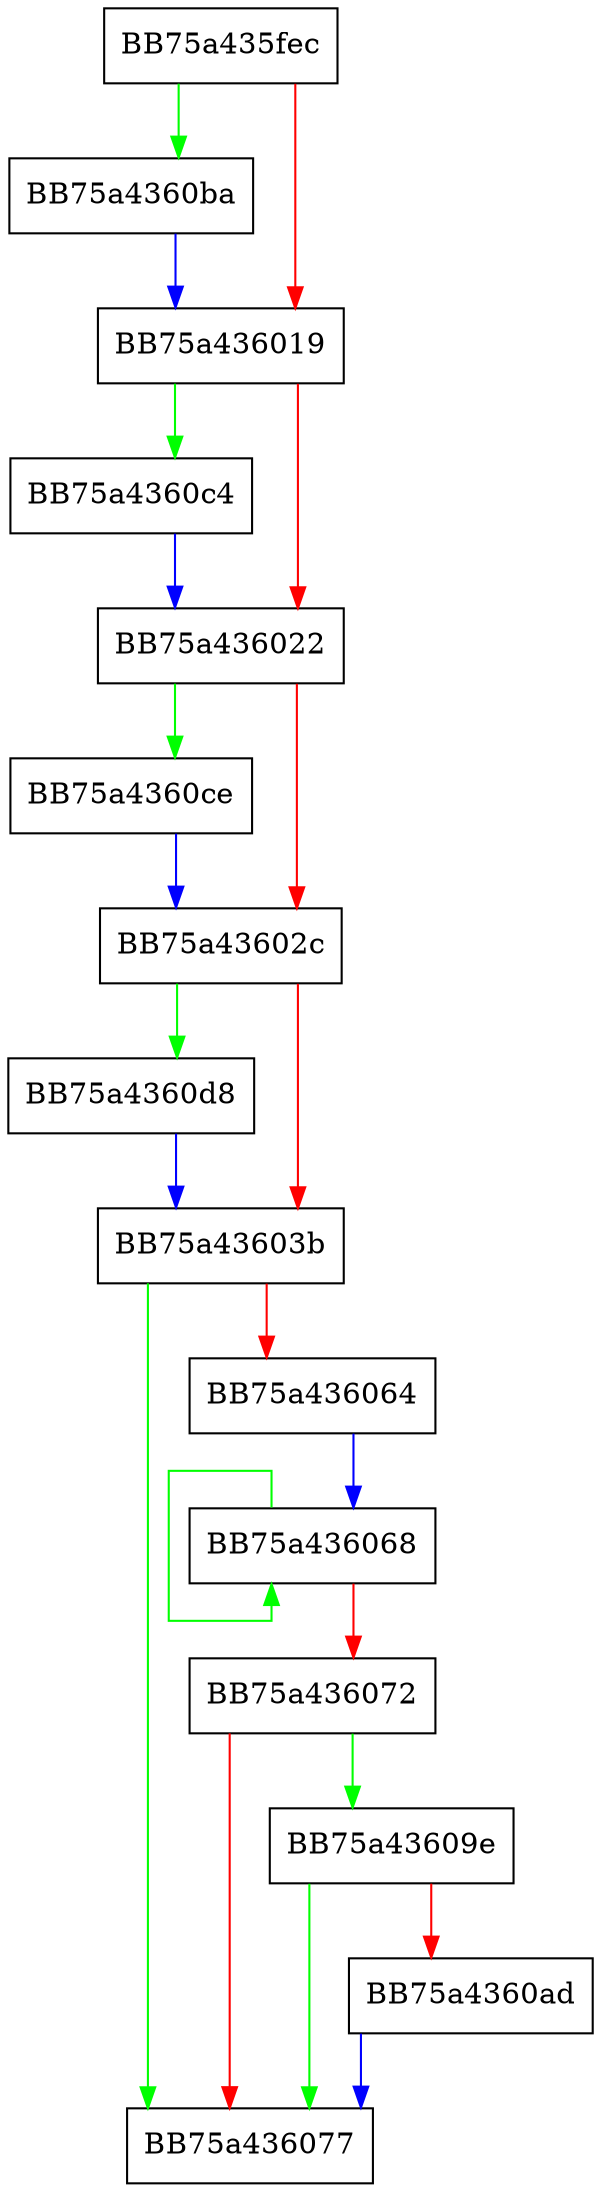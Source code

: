 digraph ExpandString {
  node [shape="box"];
  graph [splines=ortho];
  BB75a435fec -> BB75a4360ba [color="green"];
  BB75a435fec -> BB75a436019 [color="red"];
  BB75a436019 -> BB75a4360c4 [color="green"];
  BB75a436019 -> BB75a436022 [color="red"];
  BB75a436022 -> BB75a4360ce [color="green"];
  BB75a436022 -> BB75a43602c [color="red"];
  BB75a43602c -> BB75a4360d8 [color="green"];
  BB75a43602c -> BB75a43603b [color="red"];
  BB75a43603b -> BB75a436077 [color="green"];
  BB75a43603b -> BB75a436064 [color="red"];
  BB75a436064 -> BB75a436068 [color="blue"];
  BB75a436068 -> BB75a436068 [color="green"];
  BB75a436068 -> BB75a436072 [color="red"];
  BB75a436072 -> BB75a43609e [color="green"];
  BB75a436072 -> BB75a436077 [color="red"];
  BB75a43609e -> BB75a436077 [color="green"];
  BB75a43609e -> BB75a4360ad [color="red"];
  BB75a4360ad -> BB75a436077 [color="blue"];
  BB75a4360ba -> BB75a436019 [color="blue"];
  BB75a4360c4 -> BB75a436022 [color="blue"];
  BB75a4360ce -> BB75a43602c [color="blue"];
  BB75a4360d8 -> BB75a43603b [color="blue"];
}